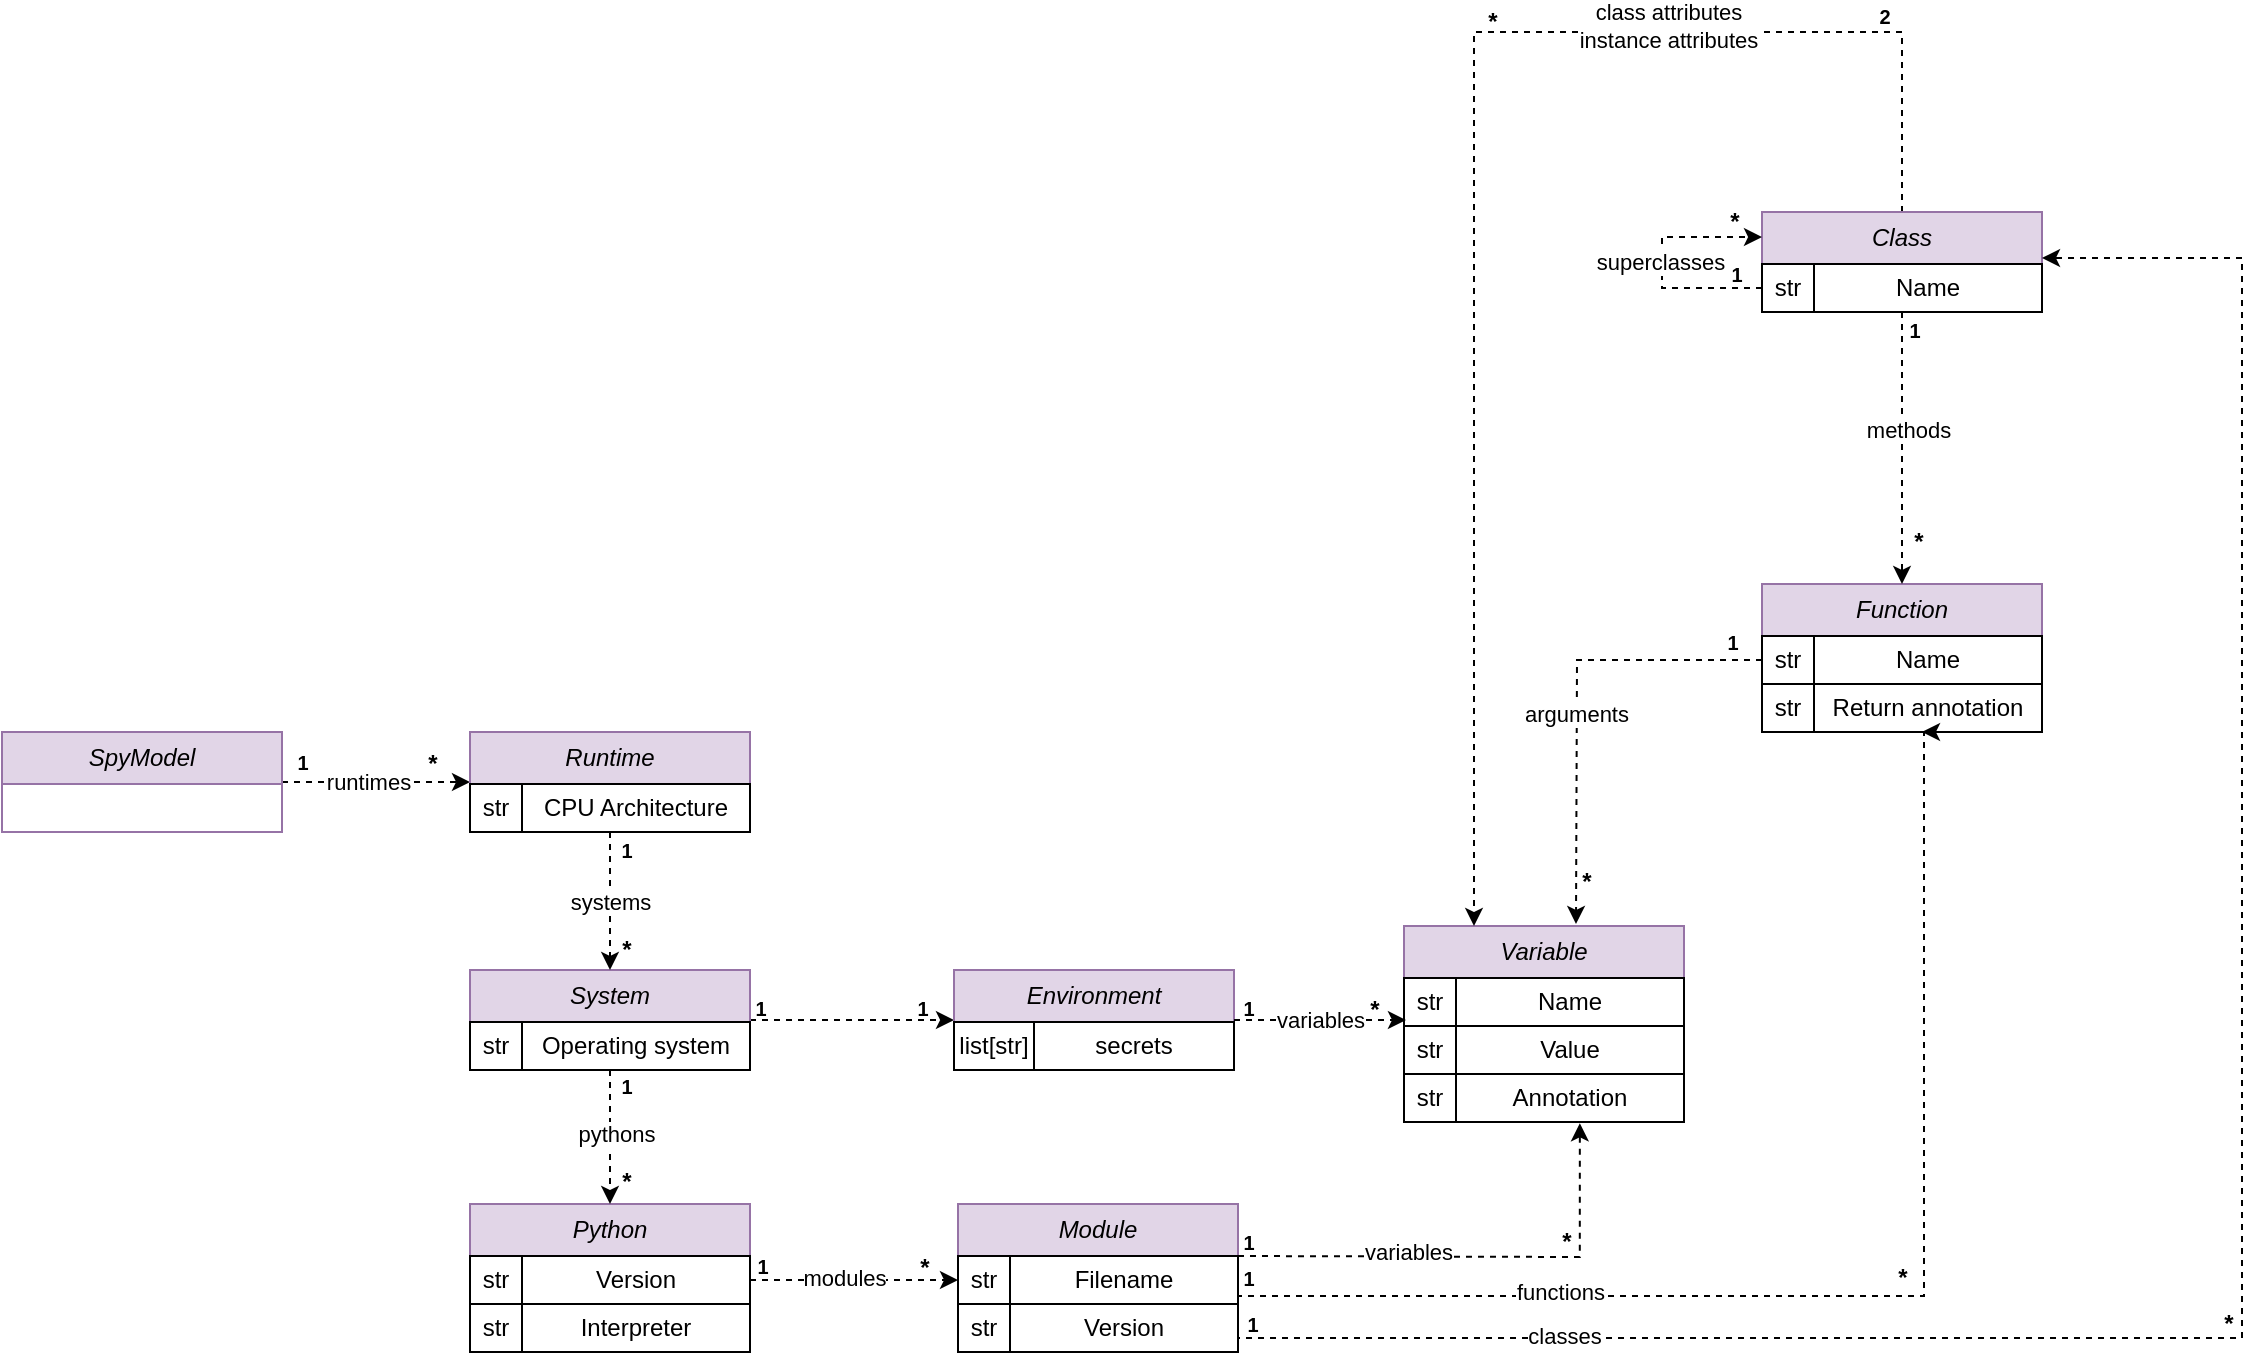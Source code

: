 <mxfile version="28.0.7">
  <diagram name="Pagina-1" id="qcJicmzT6AtfGBGz_v6s">
    <mxGraphModel dx="1317" dy="2299" grid="1" gridSize="10" guides="1" tooltips="1" connect="1" arrows="1" fold="1" page="1" pageScale="1" pageWidth="827" pageHeight="1169" math="0" shadow="0">
      <root>
        <mxCell id="0" />
        <mxCell id="1" parent="0" />
        <mxCell id="ttQ8q_DUYt6OM9fb_UbY-24" style="edgeStyle=orthogonalEdgeStyle;rounded=0;orthogonalLoop=1;jettySize=auto;html=1;entryX=0;entryY=0.5;entryDx=0;entryDy=0;dashed=1;" edge="1" parent="1" source="ttQ8q_DUYt6OM9fb_UbY-1" target="ttQ8q_DUYt6OM9fb_UbY-5">
          <mxGeometry relative="1" as="geometry" />
        </mxCell>
        <mxCell id="ttQ8q_DUYt6OM9fb_UbY-27" value="runtimes" style="edgeLabel;html=1;align=center;verticalAlign=middle;resizable=0;points=[];" vertex="1" connectable="0" parent="ttQ8q_DUYt6OM9fb_UbY-24">
          <mxGeometry x="-0.092" relative="1" as="geometry">
            <mxPoint as="offset" />
          </mxGeometry>
        </mxCell>
        <mxCell id="ttQ8q_DUYt6OM9fb_UbY-1" value="SpyModel" style="swimlane;fontStyle=2;childLayout=stackLayout;horizontal=1;startSize=26;fillColor=#e1d5e7;horizontalStack=0;resizeParent=1;resizeParentMax=0;resizeLast=0;collapsible=1;marginBottom=0;whiteSpace=wrap;html=1;strokeColor=#9673a6;" vertex="1" parent="1">
          <mxGeometry x="40" y="60" width="140" height="50" as="geometry" />
        </mxCell>
        <mxCell id="ttQ8q_DUYt6OM9fb_UbY-5" value="Runtime" style="swimlane;fontStyle=2;childLayout=stackLayout;horizontal=1;startSize=26;fillColor=#e1d5e7;horizontalStack=0;resizeParent=1;resizeParentMax=0;resizeLast=0;collapsible=1;marginBottom=0;whiteSpace=wrap;html=1;strokeColor=#9673a6;" vertex="1" parent="1">
          <mxGeometry x="274" y="60" width="140" height="50" as="geometry" />
        </mxCell>
        <mxCell id="ttQ8q_DUYt6OM9fb_UbY-15" value="" style="shape=table;startSize=0;container=1;collapsible=0;childLayout=tableLayout;" vertex="1" parent="ttQ8q_DUYt6OM9fb_UbY-5">
          <mxGeometry y="26" width="140" height="24" as="geometry" />
        </mxCell>
        <mxCell id="ttQ8q_DUYt6OM9fb_UbY-16" value="" style="shape=tableRow;horizontal=0;startSize=0;swimlaneHead=0;swimlaneBody=0;strokeColor=inherit;top=0;left=0;bottom=0;right=0;collapsible=0;dropTarget=0;fillColor=none;points=[[0,0.5],[1,0.5]];portConstraint=eastwest;" vertex="1" parent="ttQ8q_DUYt6OM9fb_UbY-15">
          <mxGeometry width="140" height="24" as="geometry" />
        </mxCell>
        <mxCell id="ttQ8q_DUYt6OM9fb_UbY-17" value="str" style="shape=partialRectangle;html=1;whiteSpace=wrap;connectable=0;strokeColor=inherit;overflow=hidden;fillColor=none;top=0;left=0;bottom=0;right=0;pointerEvents=1;" vertex="1" parent="ttQ8q_DUYt6OM9fb_UbY-16">
          <mxGeometry width="26" height="24" as="geometry">
            <mxRectangle width="26" height="24" as="alternateBounds" />
          </mxGeometry>
        </mxCell>
        <mxCell id="ttQ8q_DUYt6OM9fb_UbY-18" value="CPU Architecture" style="shape=partialRectangle;html=1;whiteSpace=wrap;connectable=0;strokeColor=inherit;overflow=hidden;fillColor=none;top=0;left=0;bottom=0;right=0;pointerEvents=1;" vertex="1" parent="ttQ8q_DUYt6OM9fb_UbY-16">
          <mxGeometry x="26" width="114" height="24" as="geometry">
            <mxRectangle width="114" height="24" as="alternateBounds" />
          </mxGeometry>
        </mxCell>
        <mxCell id="ttQ8q_DUYt6OM9fb_UbY-28" value="1" style="text;align=center;fontStyle=1;verticalAlign=middle;spacingLeft=3;spacingRight=3;strokeColor=none;rotatable=0;points=[[0,0.5],[1,0.5]];portConstraint=eastwest;html=1;fontSize=10;" vertex="1" parent="1">
          <mxGeometry x="185" y="70" width="10" height="10" as="geometry" />
        </mxCell>
        <mxCell id="ttQ8q_DUYt6OM9fb_UbY-29" value="*" style="text;align=center;fontStyle=1;verticalAlign=middle;spacingLeft=3;spacingRight=3;strokeColor=none;rotatable=0;points=[[0,0.5],[1,0.5]];portConstraint=eastwest;html=1;" vertex="1" parent="1">
          <mxGeometry x="250" y="71" width="10" height="10" as="geometry" />
        </mxCell>
        <mxCell id="ttQ8q_DUYt6OM9fb_UbY-44" style="edgeStyle=orthogonalEdgeStyle;rounded=0;orthogonalLoop=1;jettySize=auto;html=1;entryX=0;entryY=0.5;entryDx=0;entryDy=0;dashed=1;" edge="1" parent="1" source="ttQ8q_DUYt6OM9fb_UbY-30" target="ttQ8q_DUYt6OM9fb_UbY-35">
          <mxGeometry relative="1" as="geometry" />
        </mxCell>
        <mxCell id="ttQ8q_DUYt6OM9fb_UbY-30" value="System" style="swimlane;fontStyle=2;childLayout=stackLayout;horizontal=1;startSize=26;fillColor=#e1d5e7;horizontalStack=0;resizeParent=1;resizeParentMax=0;resizeLast=0;collapsible=1;marginBottom=0;whiteSpace=wrap;html=1;strokeColor=#9673a6;" vertex="1" parent="1">
          <mxGeometry x="274" y="179" width="140" height="50" as="geometry" />
        </mxCell>
        <mxCell id="ttQ8q_DUYt6OM9fb_UbY-31" value="" style="shape=table;startSize=0;container=1;collapsible=0;childLayout=tableLayout;" vertex="1" parent="ttQ8q_DUYt6OM9fb_UbY-30">
          <mxGeometry y="26" width="140" height="24" as="geometry" />
        </mxCell>
        <mxCell id="ttQ8q_DUYt6OM9fb_UbY-32" value="" style="shape=tableRow;horizontal=0;startSize=0;swimlaneHead=0;swimlaneBody=0;strokeColor=inherit;top=0;left=0;bottom=0;right=0;collapsible=0;dropTarget=0;fillColor=none;points=[[0,0.5],[1,0.5]];portConstraint=eastwest;" vertex="1" parent="ttQ8q_DUYt6OM9fb_UbY-31">
          <mxGeometry width="140" height="24" as="geometry" />
        </mxCell>
        <mxCell id="ttQ8q_DUYt6OM9fb_UbY-33" value="str" style="shape=partialRectangle;html=1;whiteSpace=wrap;connectable=0;strokeColor=inherit;overflow=hidden;fillColor=none;top=0;left=0;bottom=0;right=0;pointerEvents=1;" vertex="1" parent="ttQ8q_DUYt6OM9fb_UbY-32">
          <mxGeometry width="26" height="24" as="geometry">
            <mxRectangle width="26" height="24" as="alternateBounds" />
          </mxGeometry>
        </mxCell>
        <mxCell id="ttQ8q_DUYt6OM9fb_UbY-34" value="Operating system" style="shape=partialRectangle;html=1;whiteSpace=wrap;connectable=0;strokeColor=inherit;overflow=hidden;fillColor=none;top=0;left=0;bottom=0;right=0;pointerEvents=1;" vertex="1" parent="ttQ8q_DUYt6OM9fb_UbY-32">
          <mxGeometry x="26" width="114" height="24" as="geometry">
            <mxRectangle width="114" height="24" as="alternateBounds" />
          </mxGeometry>
        </mxCell>
        <mxCell id="ttQ8q_DUYt6OM9fb_UbY-35" value="Environment" style="swimlane;fontStyle=2;childLayout=stackLayout;horizontal=1;startSize=26;fillColor=#e1d5e7;horizontalStack=0;resizeParent=1;resizeParentMax=0;resizeLast=0;collapsible=1;marginBottom=0;whiteSpace=wrap;html=1;strokeColor=#9673a6;" vertex="1" parent="1">
          <mxGeometry x="516" y="179" width="140" height="50" as="geometry" />
        </mxCell>
        <mxCell id="ttQ8q_DUYt6OM9fb_UbY-36" value="" style="shape=table;startSize=0;container=1;collapsible=0;childLayout=tableLayout;" vertex="1" parent="ttQ8q_DUYt6OM9fb_UbY-35">
          <mxGeometry y="26" width="140" height="24" as="geometry" />
        </mxCell>
        <mxCell id="ttQ8q_DUYt6OM9fb_UbY-37" value="" style="shape=tableRow;horizontal=0;startSize=0;swimlaneHead=0;swimlaneBody=0;strokeColor=inherit;top=0;left=0;bottom=0;right=0;collapsible=0;dropTarget=0;fillColor=none;points=[[0,0.5],[1,0.5]];portConstraint=eastwest;" vertex="1" parent="ttQ8q_DUYt6OM9fb_UbY-36">
          <mxGeometry width="140" height="24" as="geometry" />
        </mxCell>
        <mxCell id="ttQ8q_DUYt6OM9fb_UbY-38" value="list[str]" style="shape=partialRectangle;html=1;whiteSpace=wrap;connectable=0;strokeColor=inherit;overflow=hidden;fillColor=none;top=0;left=0;bottom=0;right=0;pointerEvents=1;" vertex="1" parent="ttQ8q_DUYt6OM9fb_UbY-37">
          <mxGeometry width="40" height="24" as="geometry">
            <mxRectangle width="40" height="24" as="alternateBounds" />
          </mxGeometry>
        </mxCell>
        <mxCell id="ttQ8q_DUYt6OM9fb_UbY-39" value="secrets" style="shape=partialRectangle;html=1;whiteSpace=wrap;connectable=0;strokeColor=inherit;overflow=hidden;fillColor=none;top=0;left=0;bottom=0;right=0;pointerEvents=1;" vertex="1" parent="ttQ8q_DUYt6OM9fb_UbY-37">
          <mxGeometry x="40" width="100" height="24" as="geometry">
            <mxRectangle width="100" height="24" as="alternateBounds" />
          </mxGeometry>
        </mxCell>
        <mxCell id="ttQ8q_DUYt6OM9fb_UbY-40" value="systems" style="edgeStyle=orthogonalEdgeStyle;rounded=0;orthogonalLoop=1;jettySize=auto;html=1;entryX=0.5;entryY=0;entryDx=0;entryDy=0;dashed=1;" edge="1" parent="1" source="ttQ8q_DUYt6OM9fb_UbY-15" target="ttQ8q_DUYt6OM9fb_UbY-30">
          <mxGeometry relative="1" as="geometry" />
        </mxCell>
        <mxCell id="ttQ8q_DUYt6OM9fb_UbY-42" value="1" style="text;align=center;fontStyle=1;verticalAlign=middle;spacingLeft=3;spacingRight=3;strokeColor=none;rotatable=0;points=[[0,0.5],[1,0.5]];portConstraint=eastwest;html=1;fontSize=10;" vertex="1" parent="1">
          <mxGeometry x="347" y="114" width="10" height="10" as="geometry" />
        </mxCell>
        <mxCell id="ttQ8q_DUYt6OM9fb_UbY-43" value="*" style="text;align=center;fontStyle=1;verticalAlign=middle;spacingLeft=3;spacingRight=3;strokeColor=none;rotatable=0;points=[[0,0.5],[1,0.5]];portConstraint=eastwest;html=1;" vertex="1" parent="1">
          <mxGeometry x="347" y="164" width="10" height="10" as="geometry" />
        </mxCell>
        <mxCell id="ttQ8q_DUYt6OM9fb_UbY-45" value="1" style="text;align=center;fontStyle=1;verticalAlign=middle;spacingLeft=3;spacingRight=3;strokeColor=none;rotatable=0;points=[[0,0.5],[1,0.5]];portConstraint=eastwest;html=1;fontSize=10;" vertex="1" parent="1">
          <mxGeometry x="414" y="193" width="10" height="10" as="geometry" />
        </mxCell>
        <mxCell id="ttQ8q_DUYt6OM9fb_UbY-46" value="1" style="text;align=center;fontStyle=1;verticalAlign=middle;spacingLeft=3;spacingRight=3;strokeColor=none;rotatable=0;points=[[0,0.5],[1,0.5]];portConstraint=eastwest;html=1;fontSize=10;" vertex="1" parent="1">
          <mxGeometry x="495" y="193" width="10" height="10" as="geometry" />
        </mxCell>
        <mxCell id="ttQ8q_DUYt6OM9fb_UbY-51" value="Python" style="swimlane;fontStyle=2;childLayout=stackLayout;horizontal=1;startSize=26;fillColor=#e1d5e7;horizontalStack=0;resizeParent=1;resizeParentMax=0;resizeLast=0;collapsible=1;marginBottom=0;whiteSpace=wrap;html=1;strokeColor=#9673a6;" vertex="1" parent="1">
          <mxGeometry x="274" y="296" width="140" height="74" as="geometry" />
        </mxCell>
        <mxCell id="ttQ8q_DUYt6OM9fb_UbY-52" value="" style="shape=table;startSize=0;container=1;collapsible=0;childLayout=tableLayout;" vertex="1" parent="ttQ8q_DUYt6OM9fb_UbY-51">
          <mxGeometry y="26" width="140" height="48" as="geometry" />
        </mxCell>
        <mxCell id="ttQ8q_DUYt6OM9fb_UbY-53" value="" style="shape=tableRow;horizontal=0;startSize=0;swimlaneHead=0;swimlaneBody=0;strokeColor=inherit;top=0;left=0;bottom=0;right=0;collapsible=0;dropTarget=0;fillColor=none;points=[[0,0.5],[1,0.5]];portConstraint=eastwest;" vertex="1" parent="ttQ8q_DUYt6OM9fb_UbY-52">
          <mxGeometry width="140" height="24" as="geometry" />
        </mxCell>
        <mxCell id="ttQ8q_DUYt6OM9fb_UbY-54" value="str" style="shape=partialRectangle;html=1;whiteSpace=wrap;connectable=0;strokeColor=inherit;overflow=hidden;fillColor=none;top=0;left=0;bottom=0;right=0;pointerEvents=1;" vertex="1" parent="ttQ8q_DUYt6OM9fb_UbY-53">
          <mxGeometry width="26" height="24" as="geometry">
            <mxRectangle width="26" height="24" as="alternateBounds" />
          </mxGeometry>
        </mxCell>
        <mxCell id="ttQ8q_DUYt6OM9fb_UbY-55" value="Version" style="shape=partialRectangle;html=1;whiteSpace=wrap;connectable=0;strokeColor=inherit;overflow=hidden;fillColor=none;top=0;left=0;bottom=0;right=0;pointerEvents=1;" vertex="1" parent="ttQ8q_DUYt6OM9fb_UbY-53">
          <mxGeometry x="26" width="114" height="24" as="geometry">
            <mxRectangle width="114" height="24" as="alternateBounds" />
          </mxGeometry>
        </mxCell>
        <mxCell id="ttQ8q_DUYt6OM9fb_UbY-59" value="" style="shape=tableRow;horizontal=0;startSize=0;swimlaneHead=0;swimlaneBody=0;strokeColor=inherit;top=0;left=0;bottom=0;right=0;collapsible=0;dropTarget=0;fillColor=none;points=[[0,0.5],[1,0.5]];portConstraint=eastwest;" vertex="1" parent="ttQ8q_DUYt6OM9fb_UbY-52">
          <mxGeometry y="24" width="140" height="24" as="geometry" />
        </mxCell>
        <mxCell id="ttQ8q_DUYt6OM9fb_UbY-60" value="str" style="shape=partialRectangle;html=1;whiteSpace=wrap;connectable=0;strokeColor=inherit;overflow=hidden;fillColor=none;top=0;left=0;bottom=0;right=0;pointerEvents=1;" vertex="1" parent="ttQ8q_DUYt6OM9fb_UbY-59">
          <mxGeometry width="26" height="24" as="geometry">
            <mxRectangle width="26" height="24" as="alternateBounds" />
          </mxGeometry>
        </mxCell>
        <mxCell id="ttQ8q_DUYt6OM9fb_UbY-61" value="Interpreter" style="shape=partialRectangle;html=1;whiteSpace=wrap;connectable=0;strokeColor=inherit;overflow=hidden;fillColor=none;top=0;left=0;bottom=0;right=0;pointerEvents=1;" vertex="1" parent="ttQ8q_DUYt6OM9fb_UbY-59">
          <mxGeometry x="26" width="114" height="24" as="geometry">
            <mxRectangle width="114" height="24" as="alternateBounds" />
          </mxGeometry>
        </mxCell>
        <mxCell id="ttQ8q_DUYt6OM9fb_UbY-62" style="edgeStyle=orthogonalEdgeStyle;rounded=0;orthogonalLoop=1;jettySize=auto;html=1;entryX=0.5;entryY=0;entryDx=0;entryDy=0;dashed=1;" edge="1" parent="1" source="ttQ8q_DUYt6OM9fb_UbY-31" target="ttQ8q_DUYt6OM9fb_UbY-51">
          <mxGeometry relative="1" as="geometry" />
        </mxCell>
        <mxCell id="ttQ8q_DUYt6OM9fb_UbY-63" value="pythons" style="edgeLabel;html=1;align=center;verticalAlign=middle;resizable=0;points=[];" vertex="1" connectable="0" parent="ttQ8q_DUYt6OM9fb_UbY-62">
          <mxGeometry x="-0.042" y="3" relative="1" as="geometry">
            <mxPoint as="offset" />
          </mxGeometry>
        </mxCell>
        <mxCell id="ttQ8q_DUYt6OM9fb_UbY-64" value="1" style="text;align=center;fontStyle=1;verticalAlign=middle;spacingLeft=3;spacingRight=3;strokeColor=none;rotatable=0;points=[[0,0.5],[1,0.5]];portConstraint=eastwest;html=1;fontSize=10;" vertex="1" parent="1">
          <mxGeometry x="347" y="232" width="10" height="10" as="geometry" />
        </mxCell>
        <mxCell id="ttQ8q_DUYt6OM9fb_UbY-65" value="*" style="text;align=center;fontStyle=1;verticalAlign=middle;spacingLeft=3;spacingRight=3;strokeColor=none;rotatable=0;points=[[0,0.5],[1,0.5]];portConstraint=eastwest;html=1;" vertex="1" parent="1">
          <mxGeometry x="347" y="280" width="10" height="10" as="geometry" />
        </mxCell>
        <mxCell id="ttQ8q_DUYt6OM9fb_UbY-66" value="Module" style="swimlane;fontStyle=2;childLayout=stackLayout;horizontal=1;startSize=26;fillColor=#e1d5e7;horizontalStack=0;resizeParent=1;resizeParentMax=0;resizeLast=0;collapsible=1;marginBottom=0;whiteSpace=wrap;html=1;strokeColor=#9673a6;" vertex="1" parent="1">
          <mxGeometry x="518" y="296" width="140" height="74" as="geometry" />
        </mxCell>
        <mxCell id="ttQ8q_DUYt6OM9fb_UbY-67" value="" style="shape=table;startSize=0;container=1;collapsible=0;childLayout=tableLayout;" vertex="1" parent="ttQ8q_DUYt6OM9fb_UbY-66">
          <mxGeometry y="26" width="140" height="48" as="geometry" />
        </mxCell>
        <mxCell id="ttQ8q_DUYt6OM9fb_UbY-68" value="" style="shape=tableRow;horizontal=0;startSize=0;swimlaneHead=0;swimlaneBody=0;strokeColor=inherit;top=0;left=0;bottom=0;right=0;collapsible=0;dropTarget=0;fillColor=none;points=[[0,0.5],[1,0.5]];portConstraint=eastwest;" vertex="1" parent="ttQ8q_DUYt6OM9fb_UbY-67">
          <mxGeometry width="140" height="24" as="geometry" />
        </mxCell>
        <mxCell id="ttQ8q_DUYt6OM9fb_UbY-69" value="str" style="shape=partialRectangle;html=1;whiteSpace=wrap;connectable=0;strokeColor=inherit;overflow=hidden;fillColor=none;top=0;left=0;bottom=0;right=0;pointerEvents=1;" vertex="1" parent="ttQ8q_DUYt6OM9fb_UbY-68">
          <mxGeometry width="26" height="24" as="geometry">
            <mxRectangle width="26" height="24" as="alternateBounds" />
          </mxGeometry>
        </mxCell>
        <mxCell id="ttQ8q_DUYt6OM9fb_UbY-70" value="Filename" style="shape=partialRectangle;html=1;whiteSpace=wrap;connectable=0;strokeColor=inherit;overflow=hidden;fillColor=none;top=0;left=0;bottom=0;right=0;pointerEvents=1;" vertex="1" parent="ttQ8q_DUYt6OM9fb_UbY-68">
          <mxGeometry x="26" width="114" height="24" as="geometry">
            <mxRectangle width="114" height="24" as="alternateBounds" />
          </mxGeometry>
        </mxCell>
        <mxCell id="ttQ8q_DUYt6OM9fb_UbY-71" value="" style="shape=tableRow;horizontal=0;startSize=0;swimlaneHead=0;swimlaneBody=0;strokeColor=inherit;top=0;left=0;bottom=0;right=0;collapsible=0;dropTarget=0;fillColor=none;points=[[0,0.5],[1,0.5]];portConstraint=eastwest;" vertex="1" parent="ttQ8q_DUYt6OM9fb_UbY-67">
          <mxGeometry y="24" width="140" height="24" as="geometry" />
        </mxCell>
        <mxCell id="ttQ8q_DUYt6OM9fb_UbY-72" value="str" style="shape=partialRectangle;html=1;whiteSpace=wrap;connectable=0;strokeColor=inherit;overflow=hidden;fillColor=none;top=0;left=0;bottom=0;right=0;pointerEvents=1;" vertex="1" parent="ttQ8q_DUYt6OM9fb_UbY-71">
          <mxGeometry width="26" height="24" as="geometry">
            <mxRectangle width="26" height="24" as="alternateBounds" />
          </mxGeometry>
        </mxCell>
        <mxCell id="ttQ8q_DUYt6OM9fb_UbY-73" value="Version" style="shape=partialRectangle;html=1;whiteSpace=wrap;connectable=0;strokeColor=inherit;overflow=hidden;fillColor=none;top=0;left=0;bottom=0;right=0;pointerEvents=1;" vertex="1" parent="ttQ8q_DUYt6OM9fb_UbY-71">
          <mxGeometry x="26" width="114" height="24" as="geometry">
            <mxRectangle width="114" height="24" as="alternateBounds" />
          </mxGeometry>
        </mxCell>
        <mxCell id="ttQ8q_DUYt6OM9fb_UbY-74" style="edgeStyle=orthogonalEdgeStyle;rounded=0;orthogonalLoop=1;jettySize=auto;html=1;entryX=0;entryY=0.5;entryDx=0;entryDy=0;dashed=1;" edge="1" parent="1" source="ttQ8q_DUYt6OM9fb_UbY-53" target="ttQ8q_DUYt6OM9fb_UbY-68">
          <mxGeometry relative="1" as="geometry" />
        </mxCell>
        <mxCell id="ttQ8q_DUYt6OM9fb_UbY-75" value="modules" style="edgeLabel;html=1;align=center;verticalAlign=middle;resizable=0;points=[];" vertex="1" connectable="0" parent="ttQ8q_DUYt6OM9fb_UbY-74">
          <mxGeometry x="-0.106" y="1" relative="1" as="geometry">
            <mxPoint as="offset" />
          </mxGeometry>
        </mxCell>
        <mxCell id="ttQ8q_DUYt6OM9fb_UbY-76" value="1" style="text;align=center;fontStyle=1;verticalAlign=middle;spacingLeft=3;spacingRight=3;strokeColor=none;rotatable=0;points=[[0,0.5],[1,0.5]];portConstraint=eastwest;html=1;fontSize=10;" vertex="1" parent="1">
          <mxGeometry x="415" y="322" width="10" height="10" as="geometry" />
        </mxCell>
        <mxCell id="ttQ8q_DUYt6OM9fb_UbY-77" value="*" style="text;align=center;fontStyle=1;verticalAlign=middle;spacingLeft=3;spacingRight=3;strokeColor=none;rotatable=0;points=[[0,0.5],[1,0.5]];portConstraint=eastwest;html=1;" vertex="1" parent="1">
          <mxGeometry x="496" y="323" width="10" height="10" as="geometry" />
        </mxCell>
        <mxCell id="ttQ8q_DUYt6OM9fb_UbY-78" value="Variable" style="swimlane;fontStyle=2;childLayout=stackLayout;horizontal=1;startSize=26;fillColor=#e1d5e7;horizontalStack=0;resizeParent=1;resizeParentMax=0;resizeLast=0;collapsible=1;marginBottom=0;whiteSpace=wrap;html=1;strokeColor=#9673a6;" vertex="1" parent="1">
          <mxGeometry x="741" y="157" width="140" height="98" as="geometry" />
        </mxCell>
        <mxCell id="ttQ8q_DUYt6OM9fb_UbY-79" value="" style="shape=table;startSize=0;container=1;collapsible=0;childLayout=tableLayout;" vertex="1" parent="ttQ8q_DUYt6OM9fb_UbY-78">
          <mxGeometry y="26" width="140" height="72" as="geometry" />
        </mxCell>
        <mxCell id="ttQ8q_DUYt6OM9fb_UbY-80" value="" style="shape=tableRow;horizontal=0;startSize=0;swimlaneHead=0;swimlaneBody=0;strokeColor=inherit;top=0;left=0;bottom=0;right=0;collapsible=0;dropTarget=0;fillColor=none;points=[[0,0.5],[1,0.5]];portConstraint=eastwest;" vertex="1" parent="ttQ8q_DUYt6OM9fb_UbY-79">
          <mxGeometry width="140" height="24" as="geometry" />
        </mxCell>
        <mxCell id="ttQ8q_DUYt6OM9fb_UbY-81" value="str" style="shape=partialRectangle;html=1;whiteSpace=wrap;connectable=0;strokeColor=inherit;overflow=hidden;fillColor=none;top=0;left=0;bottom=0;right=0;pointerEvents=1;" vertex="1" parent="ttQ8q_DUYt6OM9fb_UbY-80">
          <mxGeometry width="26" height="24" as="geometry">
            <mxRectangle width="26" height="24" as="alternateBounds" />
          </mxGeometry>
        </mxCell>
        <mxCell id="ttQ8q_DUYt6OM9fb_UbY-82" value="Name" style="shape=partialRectangle;html=1;whiteSpace=wrap;connectable=0;strokeColor=inherit;overflow=hidden;fillColor=none;top=0;left=0;bottom=0;right=0;pointerEvents=1;" vertex="1" parent="ttQ8q_DUYt6OM9fb_UbY-80">
          <mxGeometry x="26" width="114" height="24" as="geometry">
            <mxRectangle width="114" height="24" as="alternateBounds" />
          </mxGeometry>
        </mxCell>
        <mxCell id="ttQ8q_DUYt6OM9fb_UbY-83" value="" style="shape=tableRow;horizontal=0;startSize=0;swimlaneHead=0;swimlaneBody=0;strokeColor=inherit;top=0;left=0;bottom=0;right=0;collapsible=0;dropTarget=0;fillColor=none;points=[[0,0.5],[1,0.5]];portConstraint=eastwest;" vertex="1" parent="ttQ8q_DUYt6OM9fb_UbY-79">
          <mxGeometry y="24" width="140" height="24" as="geometry" />
        </mxCell>
        <mxCell id="ttQ8q_DUYt6OM9fb_UbY-84" value="str" style="shape=partialRectangle;html=1;whiteSpace=wrap;connectable=0;strokeColor=inherit;overflow=hidden;fillColor=none;top=0;left=0;bottom=0;right=0;pointerEvents=1;" vertex="1" parent="ttQ8q_DUYt6OM9fb_UbY-83">
          <mxGeometry width="26" height="24" as="geometry">
            <mxRectangle width="26" height="24" as="alternateBounds" />
          </mxGeometry>
        </mxCell>
        <mxCell id="ttQ8q_DUYt6OM9fb_UbY-85" value="Value" style="shape=partialRectangle;html=1;whiteSpace=wrap;connectable=0;strokeColor=inherit;overflow=hidden;fillColor=none;top=0;left=0;bottom=0;right=0;pointerEvents=1;" vertex="1" parent="ttQ8q_DUYt6OM9fb_UbY-83">
          <mxGeometry x="26" width="114" height="24" as="geometry">
            <mxRectangle width="114" height="24" as="alternateBounds" />
          </mxGeometry>
        </mxCell>
        <mxCell id="ttQ8q_DUYt6OM9fb_UbY-112" value="" style="shape=tableRow;horizontal=0;startSize=0;swimlaneHead=0;swimlaneBody=0;strokeColor=inherit;top=0;left=0;bottom=0;right=0;collapsible=0;dropTarget=0;fillColor=none;points=[[0,0.5],[1,0.5]];portConstraint=eastwest;" vertex="1" parent="ttQ8q_DUYt6OM9fb_UbY-79">
          <mxGeometry y="48" width="140" height="24" as="geometry" />
        </mxCell>
        <mxCell id="ttQ8q_DUYt6OM9fb_UbY-113" value="str" style="shape=partialRectangle;html=1;whiteSpace=wrap;connectable=0;strokeColor=inherit;overflow=hidden;fillColor=none;top=0;left=0;bottom=0;right=0;pointerEvents=1;" vertex="1" parent="ttQ8q_DUYt6OM9fb_UbY-112">
          <mxGeometry width="26" height="24" as="geometry">
            <mxRectangle width="26" height="24" as="alternateBounds" />
          </mxGeometry>
        </mxCell>
        <mxCell id="ttQ8q_DUYt6OM9fb_UbY-114" value="Annotation" style="shape=partialRectangle;html=1;whiteSpace=wrap;connectable=0;strokeColor=inherit;overflow=hidden;fillColor=none;top=0;left=0;bottom=0;right=0;pointerEvents=1;" vertex="1" parent="ttQ8q_DUYt6OM9fb_UbY-112">
          <mxGeometry x="26" width="114" height="24" as="geometry">
            <mxRectangle width="114" height="24" as="alternateBounds" />
          </mxGeometry>
        </mxCell>
        <mxCell id="ttQ8q_DUYt6OM9fb_UbY-116" value="variables" style="edgeStyle=orthogonalEdgeStyle;rounded=0;orthogonalLoop=1;jettySize=auto;html=1;entryX=0.007;entryY=-0.125;entryDx=0;entryDy=0;entryPerimeter=0;dashed=1;" edge="1" parent="1" source="ttQ8q_DUYt6OM9fb_UbY-35" target="ttQ8q_DUYt6OM9fb_UbY-83">
          <mxGeometry relative="1" as="geometry" />
        </mxCell>
        <mxCell id="ttQ8q_DUYt6OM9fb_UbY-117" value="1" style="text;align=center;fontStyle=1;verticalAlign=middle;spacingLeft=3;spacingRight=3;strokeColor=none;rotatable=0;points=[[0,0.5],[1,0.5]];portConstraint=eastwest;html=1;fontSize=10;" vertex="1" parent="1">
          <mxGeometry x="658" y="193" width="10" height="10" as="geometry" />
        </mxCell>
        <mxCell id="ttQ8q_DUYt6OM9fb_UbY-118" value="*" style="text;align=center;fontStyle=1;verticalAlign=middle;spacingLeft=3;spacingRight=3;strokeColor=none;rotatable=0;points=[[0,0.5],[1,0.5]];portConstraint=eastwest;html=1;" vertex="1" parent="1">
          <mxGeometry x="721" y="194" width="10" height="10" as="geometry" />
        </mxCell>
        <mxCell id="ttQ8q_DUYt6OM9fb_UbY-119" style="edgeStyle=orthogonalEdgeStyle;rounded=0;orthogonalLoop=1;jettySize=auto;html=1;dashed=1;entryX=0.628;entryY=1.009;entryDx=0;entryDy=0;entryPerimeter=0;" edge="1" parent="1" target="ttQ8q_DUYt6OM9fb_UbY-79">
          <mxGeometry relative="1" as="geometry">
            <mxPoint x="658" y="322" as="sourcePoint" />
            <mxPoint x="829" y="260" as="targetPoint" />
          </mxGeometry>
        </mxCell>
        <mxCell id="ttQ8q_DUYt6OM9fb_UbY-121" value="variables" style="edgeLabel;html=1;align=center;verticalAlign=middle;resizable=0;points=[];" vertex="1" connectable="0" parent="ttQ8q_DUYt6OM9fb_UbY-119">
          <mxGeometry x="-0.291" y="2" relative="1" as="geometry">
            <mxPoint as="offset" />
          </mxGeometry>
        </mxCell>
        <mxCell id="ttQ8q_DUYt6OM9fb_UbY-122" value="1" style="text;align=center;fontStyle=1;verticalAlign=middle;spacingLeft=3;spacingRight=3;strokeColor=none;rotatable=0;points=[[0,0.5],[1,0.5]];portConstraint=eastwest;html=1;fontSize=10;" vertex="1" parent="1">
          <mxGeometry x="658" y="310" width="10" height="10" as="geometry" />
        </mxCell>
        <mxCell id="ttQ8q_DUYt6OM9fb_UbY-123" value="*" style="text;align=center;fontStyle=1;verticalAlign=middle;spacingLeft=3;spacingRight=3;strokeColor=none;rotatable=0;points=[[0,0.5],[1,0.5]];portConstraint=eastwest;html=1;" vertex="1" parent="1">
          <mxGeometry x="817" y="310" width="10" height="10" as="geometry" />
        </mxCell>
        <mxCell id="ttQ8q_DUYt6OM9fb_UbY-124" value="Function" style="swimlane;fontStyle=2;childLayout=stackLayout;horizontal=1;startSize=26;fillColor=#e1d5e7;horizontalStack=0;resizeParent=1;resizeParentMax=0;resizeLast=0;collapsible=1;marginBottom=0;whiteSpace=wrap;html=1;strokeColor=#9673a6;" vertex="1" parent="1">
          <mxGeometry x="920" y="-14" width="140" height="74" as="geometry" />
        </mxCell>
        <mxCell id="ttQ8q_DUYt6OM9fb_UbY-125" value="" style="shape=table;startSize=0;container=1;collapsible=0;childLayout=tableLayout;" vertex="1" parent="ttQ8q_DUYt6OM9fb_UbY-124">
          <mxGeometry y="26" width="140" height="48" as="geometry" />
        </mxCell>
        <mxCell id="ttQ8q_DUYt6OM9fb_UbY-126" value="" style="shape=tableRow;horizontal=0;startSize=0;swimlaneHead=0;swimlaneBody=0;strokeColor=inherit;top=0;left=0;bottom=0;right=0;collapsible=0;dropTarget=0;fillColor=none;points=[[0,0.5],[1,0.5]];portConstraint=eastwest;" vertex="1" parent="ttQ8q_DUYt6OM9fb_UbY-125">
          <mxGeometry width="140" height="24" as="geometry" />
        </mxCell>
        <mxCell id="ttQ8q_DUYt6OM9fb_UbY-127" value="str" style="shape=partialRectangle;html=1;whiteSpace=wrap;connectable=0;strokeColor=inherit;overflow=hidden;fillColor=none;top=0;left=0;bottom=0;right=0;pointerEvents=1;" vertex="1" parent="ttQ8q_DUYt6OM9fb_UbY-126">
          <mxGeometry width="26" height="24" as="geometry">
            <mxRectangle width="26" height="24" as="alternateBounds" />
          </mxGeometry>
        </mxCell>
        <mxCell id="ttQ8q_DUYt6OM9fb_UbY-128" value="Name" style="shape=partialRectangle;html=1;whiteSpace=wrap;connectable=0;strokeColor=inherit;overflow=hidden;fillColor=none;top=0;left=0;bottom=0;right=0;pointerEvents=1;" vertex="1" parent="ttQ8q_DUYt6OM9fb_UbY-126">
          <mxGeometry x="26" width="114" height="24" as="geometry">
            <mxRectangle width="114" height="24" as="alternateBounds" />
          </mxGeometry>
        </mxCell>
        <mxCell id="ttQ8q_DUYt6OM9fb_UbY-132" value="" style="shape=tableRow;horizontal=0;startSize=0;swimlaneHead=0;swimlaneBody=0;strokeColor=inherit;top=0;left=0;bottom=0;right=0;collapsible=0;dropTarget=0;fillColor=none;points=[[0,0.5],[1,0.5]];portConstraint=eastwest;" vertex="1" parent="ttQ8q_DUYt6OM9fb_UbY-125">
          <mxGeometry y="24" width="140" height="24" as="geometry" />
        </mxCell>
        <mxCell id="ttQ8q_DUYt6OM9fb_UbY-133" value="str" style="shape=partialRectangle;html=1;whiteSpace=wrap;connectable=0;strokeColor=inherit;overflow=hidden;fillColor=none;top=0;left=0;bottom=0;right=0;pointerEvents=1;" vertex="1" parent="ttQ8q_DUYt6OM9fb_UbY-132">
          <mxGeometry width="26" height="24" as="geometry">
            <mxRectangle width="26" height="24" as="alternateBounds" />
          </mxGeometry>
        </mxCell>
        <mxCell id="ttQ8q_DUYt6OM9fb_UbY-134" value="Return annotation" style="shape=partialRectangle;html=1;whiteSpace=wrap;connectable=0;strokeColor=inherit;overflow=hidden;fillColor=none;top=0;left=0;bottom=0;right=0;pointerEvents=1;" vertex="1" parent="ttQ8q_DUYt6OM9fb_UbY-132">
          <mxGeometry x="26" width="114" height="24" as="geometry">
            <mxRectangle width="114" height="24" as="alternateBounds" />
          </mxGeometry>
        </mxCell>
        <mxCell id="ttQ8q_DUYt6OM9fb_UbY-135" style="edgeStyle=orthogonalEdgeStyle;rounded=0;orthogonalLoop=1;jettySize=auto;html=1;dashed=1;" edge="1" parent="1" source="ttQ8q_DUYt6OM9fb_UbY-126">
          <mxGeometry relative="1" as="geometry">
            <mxPoint x="827" y="156" as="targetPoint" />
          </mxGeometry>
        </mxCell>
        <mxCell id="ttQ8q_DUYt6OM9fb_UbY-140" value="arguments" style="edgeLabel;html=1;align=center;verticalAlign=middle;resizable=0;points=[];" vertex="1" connectable="0" parent="ttQ8q_DUYt6OM9fb_UbY-135">
          <mxGeometry x="0.053" y="-1" relative="1" as="geometry">
            <mxPoint y="1" as="offset" />
          </mxGeometry>
        </mxCell>
        <mxCell id="ttQ8q_DUYt6OM9fb_UbY-136" value="1" style="text;align=center;fontStyle=1;verticalAlign=middle;spacingLeft=3;spacingRight=3;strokeColor=none;rotatable=0;points=[[0,0.5],[1,0.5]];portConstraint=eastwest;html=1;fontSize=10;" vertex="1" parent="1">
          <mxGeometry x="900" y="10" width="10" height="10" as="geometry" />
        </mxCell>
        <mxCell id="ttQ8q_DUYt6OM9fb_UbY-137" value="*" style="text;align=center;fontStyle=1;verticalAlign=middle;spacingLeft=3;spacingRight=3;strokeColor=none;rotatable=0;points=[[0,0.5],[1,0.5]];portConstraint=eastwest;html=1;" vertex="1" parent="1">
          <mxGeometry x="827" y="130" width="10" height="10" as="geometry" />
        </mxCell>
        <mxCell id="ttQ8q_DUYt6OM9fb_UbY-141" style="edgeStyle=orthogonalEdgeStyle;rounded=0;orthogonalLoop=1;jettySize=auto;html=1;dashed=1;" edge="1" parent="1">
          <mxGeometry relative="1" as="geometry">
            <mxPoint x="1000" y="60" as="targetPoint" />
            <mxPoint x="658" y="341" as="sourcePoint" />
            <Array as="points">
              <mxPoint x="658" y="342" />
              <mxPoint x="1001" y="342" />
            </Array>
          </mxGeometry>
        </mxCell>
        <mxCell id="ttQ8q_DUYt6OM9fb_UbY-142" value="functions" style="edgeLabel;html=1;align=center;verticalAlign=middle;resizable=0;points=[];" vertex="1" connectable="0" parent="ttQ8q_DUYt6OM9fb_UbY-141">
          <mxGeometry x="-0.487" y="2" relative="1" as="geometry">
            <mxPoint x="1" as="offset" />
          </mxGeometry>
        </mxCell>
        <mxCell id="ttQ8q_DUYt6OM9fb_UbY-143" value="1" style="text;align=center;fontStyle=1;verticalAlign=middle;spacingLeft=3;spacingRight=3;strokeColor=none;rotatable=0;points=[[0,0.5],[1,0.5]];portConstraint=eastwest;html=1;fontSize=10;" vertex="1" parent="1">
          <mxGeometry x="658" y="328" width="10" height="10" as="geometry" />
        </mxCell>
        <mxCell id="ttQ8q_DUYt6OM9fb_UbY-144" value="*" style="text;align=center;fontStyle=1;verticalAlign=middle;spacingLeft=3;spacingRight=3;strokeColor=none;rotatable=0;points=[[0,0.5],[1,0.5]];portConstraint=eastwest;html=1;" vertex="1" parent="1">
          <mxGeometry x="985" y="328" width="10" height="10" as="geometry" />
        </mxCell>
        <mxCell id="ttQ8q_DUYt6OM9fb_UbY-163" style="edgeStyle=orthogonalEdgeStyle;rounded=0;orthogonalLoop=1;jettySize=auto;html=1;entryX=0.25;entryY=0;entryDx=0;entryDy=0;dashed=1;" edge="1" parent="1" source="ttQ8q_DUYt6OM9fb_UbY-145" target="ttQ8q_DUYt6OM9fb_UbY-78">
          <mxGeometry relative="1" as="geometry">
            <Array as="points">
              <mxPoint x="990" y="-290" />
              <mxPoint x="776" y="-290" />
            </Array>
          </mxGeometry>
        </mxCell>
        <mxCell id="ttQ8q_DUYt6OM9fb_UbY-167" value="class attributes&lt;div&gt;instance attributes&lt;/div&gt;" style="edgeLabel;html=1;align=center;verticalAlign=middle;resizable=0;points=[];" vertex="1" connectable="0" parent="ttQ8q_DUYt6OM9fb_UbY-163">
          <mxGeometry x="-0.48" y="-3" relative="1" as="geometry">
            <mxPoint x="-12" as="offset" />
          </mxGeometry>
        </mxCell>
        <mxCell id="ttQ8q_DUYt6OM9fb_UbY-145" value="Class" style="swimlane;fontStyle=2;childLayout=stackLayout;horizontal=1;startSize=26;fillColor=#e1d5e7;horizontalStack=0;resizeParent=1;resizeParentMax=0;resizeLast=0;collapsible=1;marginBottom=0;whiteSpace=wrap;html=1;strokeColor=#9673a6;" vertex="1" parent="1">
          <mxGeometry x="920" y="-200" width="140" height="50" as="geometry" />
        </mxCell>
        <mxCell id="ttQ8q_DUYt6OM9fb_UbY-146" value="" style="shape=table;startSize=0;container=1;collapsible=0;childLayout=tableLayout;" vertex="1" parent="ttQ8q_DUYt6OM9fb_UbY-145">
          <mxGeometry y="26" width="140" height="24" as="geometry" />
        </mxCell>
        <mxCell id="ttQ8q_DUYt6OM9fb_UbY-147" value="" style="shape=tableRow;horizontal=0;startSize=0;swimlaneHead=0;swimlaneBody=0;strokeColor=inherit;top=0;left=0;bottom=0;right=0;collapsible=0;dropTarget=0;fillColor=none;points=[[0,0.5],[1,0.5]];portConstraint=eastwest;" vertex="1" parent="ttQ8q_DUYt6OM9fb_UbY-146">
          <mxGeometry width="140" height="24" as="geometry" />
        </mxCell>
        <mxCell id="ttQ8q_DUYt6OM9fb_UbY-148" value="str" style="shape=partialRectangle;html=1;whiteSpace=wrap;connectable=0;strokeColor=inherit;overflow=hidden;fillColor=none;top=0;left=0;bottom=0;right=0;pointerEvents=1;" vertex="1" parent="ttQ8q_DUYt6OM9fb_UbY-147">
          <mxGeometry width="26" height="24" as="geometry">
            <mxRectangle width="26" height="24" as="alternateBounds" />
          </mxGeometry>
        </mxCell>
        <mxCell id="ttQ8q_DUYt6OM9fb_UbY-149" value="Name" style="shape=partialRectangle;html=1;whiteSpace=wrap;connectable=0;strokeColor=inherit;overflow=hidden;fillColor=none;top=0;left=0;bottom=0;right=0;pointerEvents=1;" vertex="1" parent="ttQ8q_DUYt6OM9fb_UbY-147">
          <mxGeometry x="26" width="114" height="24" as="geometry">
            <mxRectangle width="114" height="24" as="alternateBounds" />
          </mxGeometry>
        </mxCell>
        <mxCell id="ttQ8q_DUYt6OM9fb_UbY-153" style="edgeStyle=orthogonalEdgeStyle;rounded=0;orthogonalLoop=1;jettySize=auto;html=1;entryX=0;entryY=0.25;entryDx=0;entryDy=0;dashed=1;" edge="1" parent="ttQ8q_DUYt6OM9fb_UbY-145" source="ttQ8q_DUYt6OM9fb_UbY-147" target="ttQ8q_DUYt6OM9fb_UbY-145">
          <mxGeometry relative="1" as="geometry">
            <Array as="points">
              <mxPoint x="-50" y="38" />
              <mxPoint x="-50" y="12" />
            </Array>
          </mxGeometry>
        </mxCell>
        <mxCell id="ttQ8q_DUYt6OM9fb_UbY-154" value="superclasses" style="edgeLabel;html=1;align=center;verticalAlign=middle;resizable=0;points=[];" vertex="1" connectable="0" parent="ttQ8q_DUYt6OM9fb_UbY-153">
          <mxGeometry x="-0.044" y="1" relative="1" as="geometry">
            <mxPoint y="-3" as="offset" />
          </mxGeometry>
        </mxCell>
        <mxCell id="ttQ8q_DUYt6OM9fb_UbY-155" style="edgeStyle=orthogonalEdgeStyle;rounded=0;orthogonalLoop=1;jettySize=auto;html=1;entryX=0.5;entryY=0;entryDx=0;entryDy=0;dashed=1;" edge="1" parent="1" source="ttQ8q_DUYt6OM9fb_UbY-146" target="ttQ8q_DUYt6OM9fb_UbY-124">
          <mxGeometry relative="1" as="geometry" />
        </mxCell>
        <mxCell id="ttQ8q_DUYt6OM9fb_UbY-156" value="methods" style="edgeLabel;html=1;align=center;verticalAlign=middle;resizable=0;points=[];" vertex="1" connectable="0" parent="ttQ8q_DUYt6OM9fb_UbY-155">
          <mxGeometry x="-0.132" y="3" relative="1" as="geometry">
            <mxPoint as="offset" />
          </mxGeometry>
        </mxCell>
        <mxCell id="ttQ8q_DUYt6OM9fb_UbY-157" value="1" style="text;align=center;fontStyle=1;verticalAlign=middle;spacingLeft=3;spacingRight=3;strokeColor=none;rotatable=0;points=[[0,0.5],[1,0.5]];portConstraint=eastwest;html=1;fontSize=10;" vertex="1" parent="1">
          <mxGeometry x="902" y="-174" width="10" height="10" as="geometry" />
        </mxCell>
        <mxCell id="ttQ8q_DUYt6OM9fb_UbY-160" value="*" style="text;align=center;fontStyle=1;verticalAlign=middle;spacingLeft=3;spacingRight=3;strokeColor=none;rotatable=0;points=[[0,0.5],[1,0.5]];portConstraint=eastwest;html=1;" vertex="1" parent="1">
          <mxGeometry x="901" y="-200" width="10" height="10" as="geometry" />
        </mxCell>
        <mxCell id="ttQ8q_DUYt6OM9fb_UbY-161" value="1" style="text;align=center;fontStyle=1;verticalAlign=middle;spacingLeft=3;spacingRight=3;strokeColor=none;rotatable=0;points=[[0,0.5],[1,0.5]];portConstraint=eastwest;html=1;fontSize=10;" vertex="1" parent="1">
          <mxGeometry x="991" y="-146" width="10" height="10" as="geometry" />
        </mxCell>
        <mxCell id="ttQ8q_DUYt6OM9fb_UbY-162" value="*" style="text;align=center;fontStyle=1;verticalAlign=middle;spacingLeft=3;spacingRight=3;strokeColor=none;rotatable=0;points=[[0,0.5],[1,0.5]];portConstraint=eastwest;html=1;" vertex="1" parent="1">
          <mxGeometry x="993" y="-40" width="10" height="10" as="geometry" />
        </mxCell>
        <mxCell id="ttQ8q_DUYt6OM9fb_UbY-164" value="*" style="text;align=center;fontStyle=1;verticalAlign=middle;spacingLeft=3;spacingRight=3;strokeColor=none;rotatable=0;points=[[0,0.5],[1,0.5]];portConstraint=eastwest;html=1;" vertex="1" parent="1">
          <mxGeometry x="780" y="-300" width="10" height="10" as="geometry" />
        </mxCell>
        <mxCell id="ttQ8q_DUYt6OM9fb_UbY-165" value="2" style="text;align=center;fontStyle=1;verticalAlign=middle;spacingLeft=3;spacingRight=3;strokeColor=none;rotatable=0;points=[[0,0.5],[1,0.5]];portConstraint=eastwest;html=1;fontSize=10;" vertex="1" parent="1">
          <mxGeometry x="976" y="-303" width="10" height="10" as="geometry" />
        </mxCell>
        <mxCell id="ttQ8q_DUYt6OM9fb_UbY-169" style="edgeStyle=orthogonalEdgeStyle;rounded=0;orthogonalLoop=1;jettySize=auto;html=1;exitX=1;exitY=0.5;exitDx=0;exitDy=0;dashed=1;" edge="1" parent="1">
          <mxGeometry relative="1" as="geometry">
            <mxPoint x="658" y="361" as="sourcePoint" />
            <mxPoint x="1060" y="-177" as="targetPoint" />
            <Array as="points">
              <mxPoint x="658" y="363" />
              <mxPoint x="1160" y="363" />
              <mxPoint x="1160" y="-177" />
              <mxPoint x="1060" y="-177" />
            </Array>
          </mxGeometry>
        </mxCell>
        <mxCell id="ttQ8q_DUYt6OM9fb_UbY-172" value="classes" style="edgeLabel;html=1;align=center;verticalAlign=middle;resizable=0;points=[];" vertex="1" connectable="0" parent="ttQ8q_DUYt6OM9fb_UbY-169">
          <mxGeometry x="-0.7" y="1" relative="1" as="geometry">
            <mxPoint x="-7" as="offset" />
          </mxGeometry>
        </mxCell>
        <mxCell id="ttQ8q_DUYt6OM9fb_UbY-173" value="1" style="text;align=center;fontStyle=1;verticalAlign=middle;spacingLeft=3;spacingRight=3;strokeColor=none;rotatable=0;points=[[0,0.5],[1,0.5]];portConstraint=eastwest;html=1;fontSize=10;" vertex="1" parent="1">
          <mxGeometry x="660" y="351" width="10" height="10" as="geometry" />
        </mxCell>
        <mxCell id="ttQ8q_DUYt6OM9fb_UbY-174" value="*" style="text;align=center;fontStyle=1;verticalAlign=middle;spacingLeft=3;spacingRight=3;strokeColor=none;rotatable=0;points=[[0,0.5],[1,0.5]];portConstraint=eastwest;html=1;" vertex="1" parent="1">
          <mxGeometry x="1148" y="351" width="10" height="10" as="geometry" />
        </mxCell>
      </root>
    </mxGraphModel>
  </diagram>
</mxfile>
